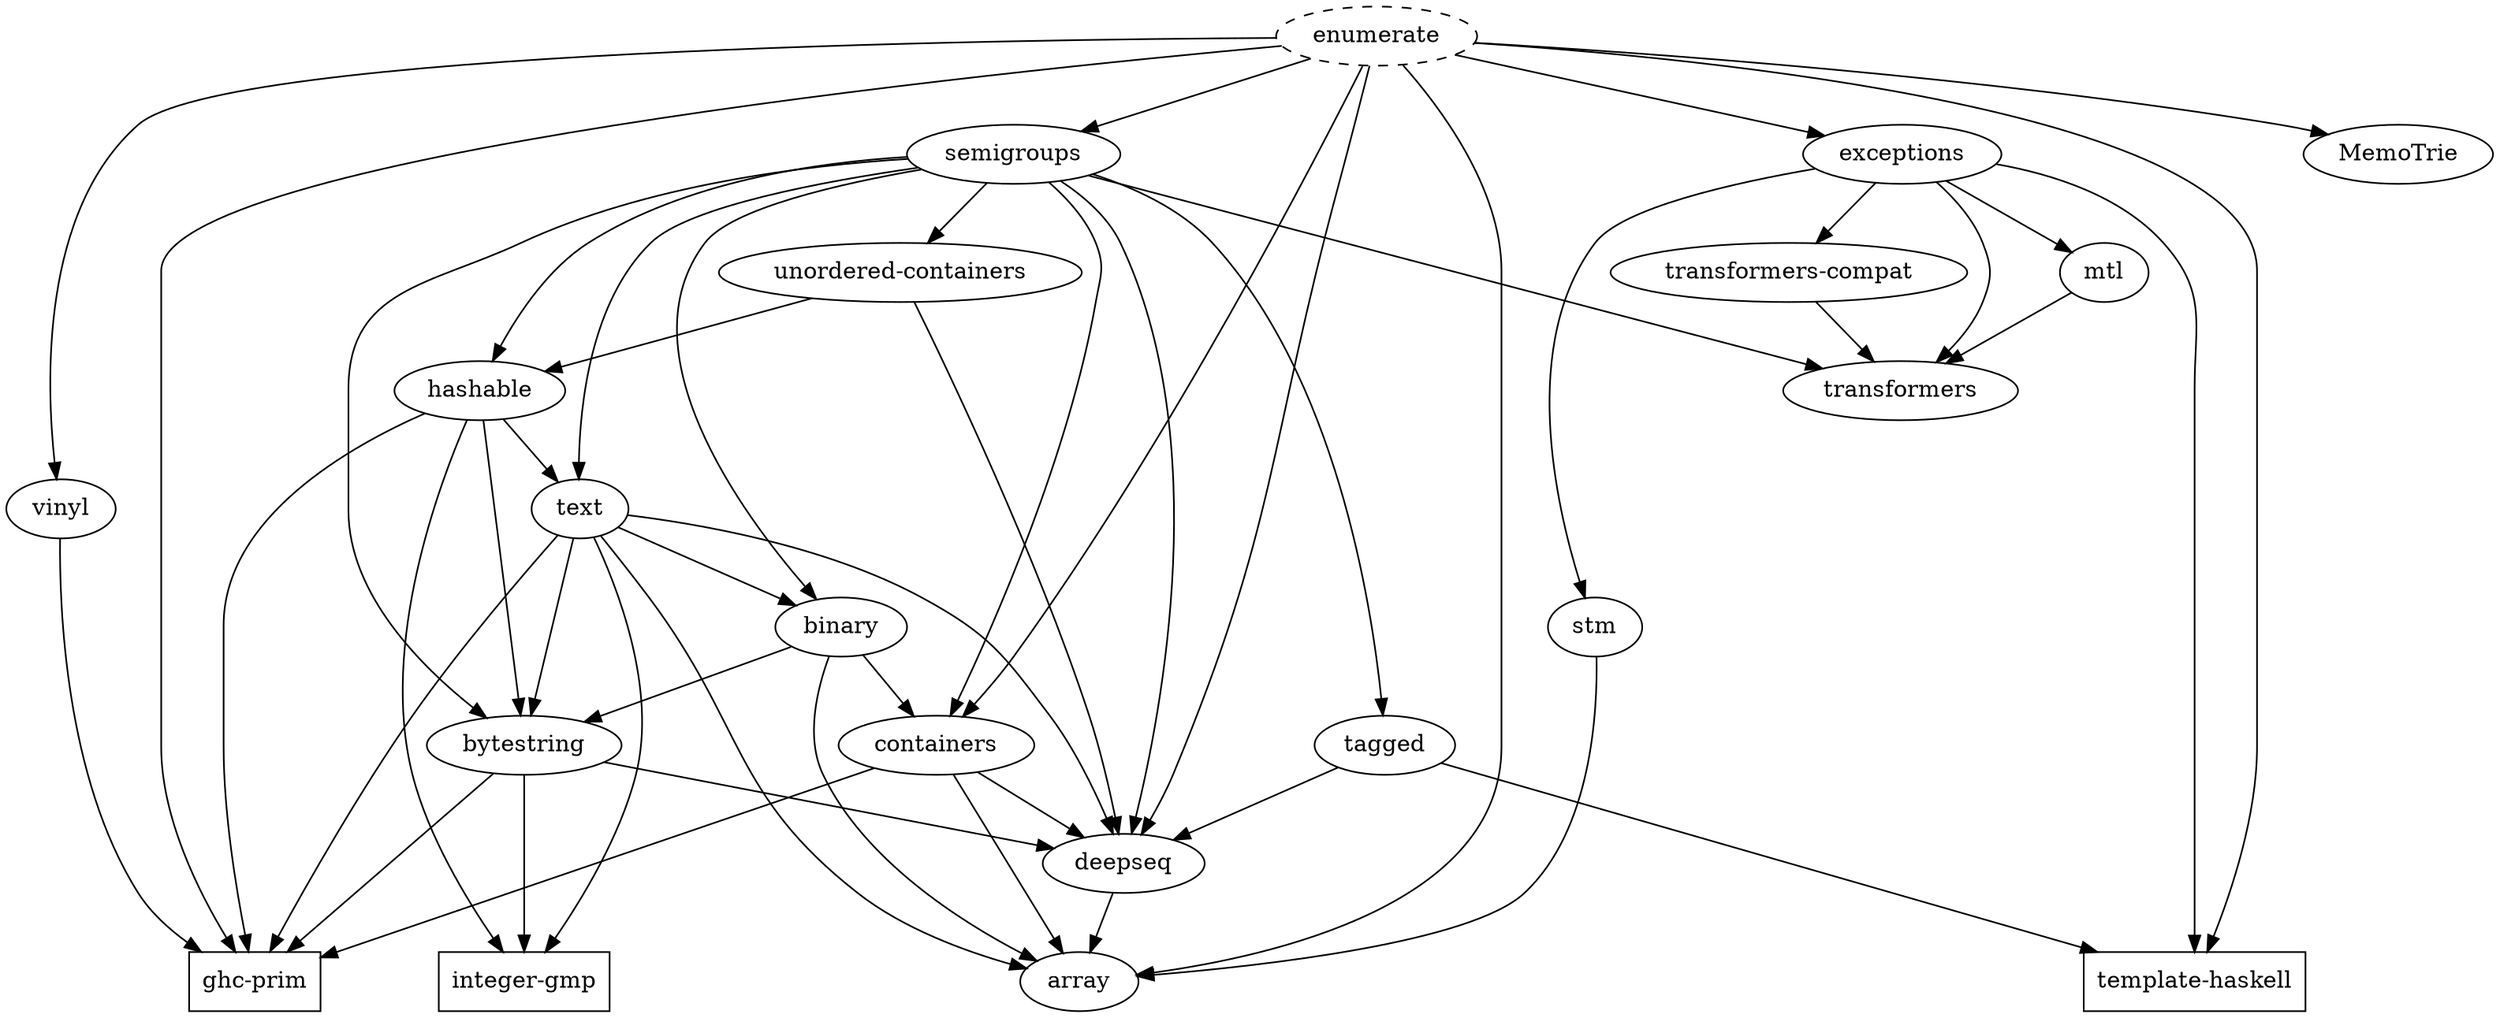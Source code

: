 strict digraph deps {
"enumerate" [style=dashed];
{rank=max; "ghc-prim" [shape=box]; };
{rank=max; "integer-gmp" [shape=box]; };
{rank=max; "template-haskell" [shape=box]; };
"binary" -> "array";
"binary" -> "bytestring";
"binary" -> "containers";
"bytestring" -> "deepseq";
"bytestring" -> "ghc-prim";
"bytestring" -> "integer-gmp";
"containers" -> "array";
"containers" -> "deepseq";
"containers" -> "ghc-prim";
"deepseq" -> "array";
"enumerate" -> "MemoTrie";
"enumerate" -> "array";
"enumerate" -> "containers";
"enumerate" -> "deepseq";
"enumerate" -> "exceptions";
"enumerate" -> "ghc-prim";
"enumerate" -> "semigroups";
"enumerate" -> "template-haskell";
"enumerate" -> "vinyl";
"exceptions" -> "mtl";
"exceptions" -> "stm";
"exceptions" -> "template-haskell";
"exceptions" -> "transformers";
"exceptions" -> "transformers-compat";
"hashable" -> "bytestring";
"hashable" -> "ghc-prim";
"hashable" -> "integer-gmp";
"hashable" -> "text";
"mtl" -> "transformers";
"semigroups" -> "binary";
"semigroups" -> "bytestring";
"semigroups" -> "containers";
"semigroups" -> "deepseq";
"semigroups" -> "hashable";
"semigroups" -> "tagged";
"semigroups" -> "text";
"semigroups" -> "transformers";
"semigroups" -> "unordered-containers";
"stm" -> "array";
"tagged" -> "deepseq";
"tagged" -> "template-haskell";
"text" -> "array";
"text" -> "binary";
"text" -> "bytestring";
"text" -> "deepseq";
"text" -> "ghc-prim";
"text" -> "integer-gmp";
"transformers-compat" -> "transformers";
"unordered-containers" -> "deepseq";
"unordered-containers" -> "hashable";
"vinyl" -> "ghc-prim";
}
